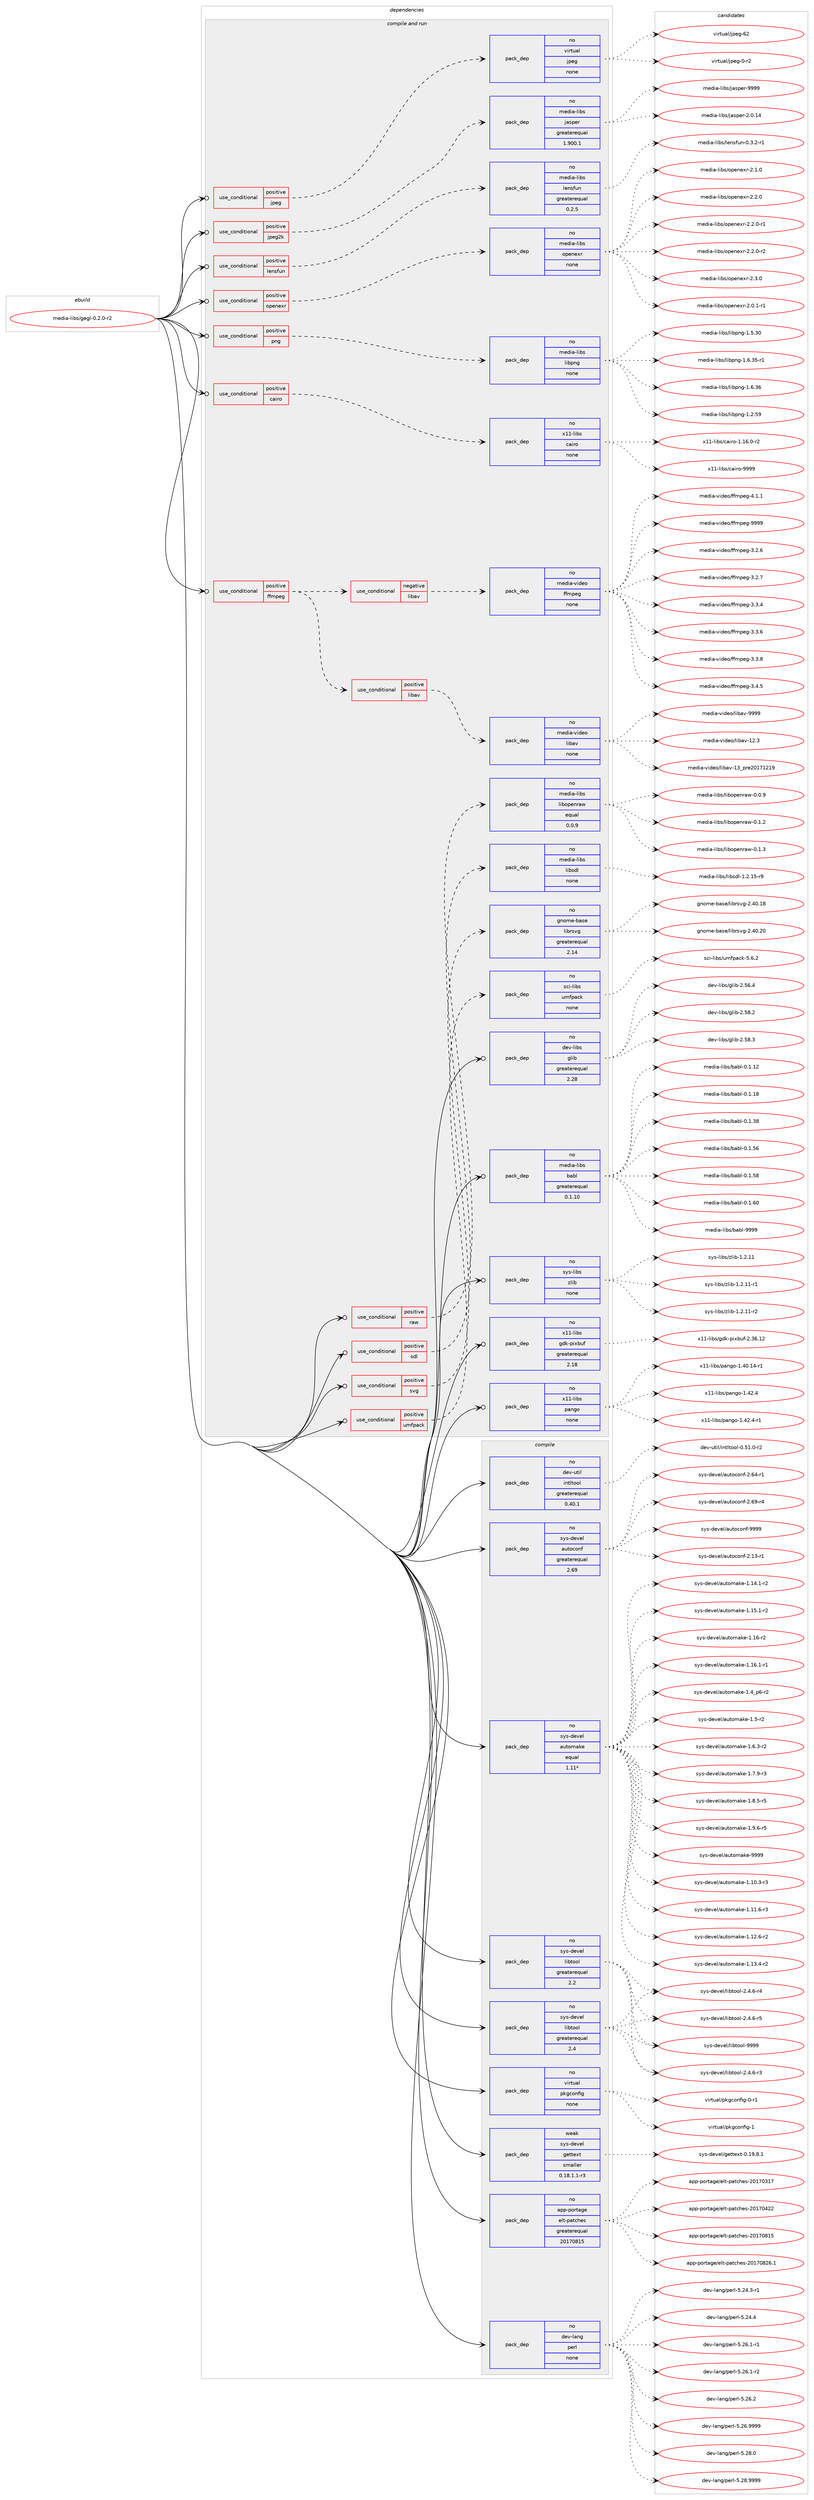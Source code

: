 digraph prolog {

# *************
# Graph options
# *************

newrank=true;
concentrate=true;
compound=true;
graph [rankdir=LR,fontname=Helvetica,fontsize=10,ranksep=1.5];#, ranksep=2.5, nodesep=0.2];
edge  [arrowhead=vee];
node  [fontname=Helvetica,fontsize=10];

# **********
# The ebuild
# **********

subgraph cluster_leftcol {
color=gray;
rank=same;
label=<<i>ebuild</i>>;
id [label="media-libs/gegl-0.2.0-r2", color=red, width=4, href="../media-libs/gegl-0.2.0-r2.svg"];
}

# ****************
# The dependencies
# ****************

subgraph cluster_midcol {
color=gray;
label=<<i>dependencies</i>>;
subgraph cluster_compile {
fillcolor="#eeeeee";
style=filled;
label=<<i>compile</i>>;
subgraph pack1150582 {
dependency1610059 [label=<<TABLE BORDER="0" CELLBORDER="1" CELLSPACING="0" CELLPADDING="4" WIDTH="220"><TR><TD ROWSPAN="6" CELLPADDING="30">pack_dep</TD></TR><TR><TD WIDTH="110">no</TD></TR><TR><TD>app-portage</TD></TR><TR><TD>elt-patches</TD></TR><TR><TD>greaterequal</TD></TR><TR><TD>20170815</TD></TR></TABLE>>, shape=none, color=blue];
}
id:e -> dependency1610059:w [weight=20,style="solid",arrowhead="vee"];
subgraph pack1150583 {
dependency1610060 [label=<<TABLE BORDER="0" CELLBORDER="1" CELLSPACING="0" CELLPADDING="4" WIDTH="220"><TR><TD ROWSPAN="6" CELLPADDING="30">pack_dep</TD></TR><TR><TD WIDTH="110">no</TD></TR><TR><TD>dev-lang</TD></TR><TR><TD>perl</TD></TR><TR><TD>none</TD></TR><TR><TD></TD></TR></TABLE>>, shape=none, color=blue];
}
id:e -> dependency1610060:w [weight=20,style="solid",arrowhead="vee"];
subgraph pack1150584 {
dependency1610061 [label=<<TABLE BORDER="0" CELLBORDER="1" CELLSPACING="0" CELLPADDING="4" WIDTH="220"><TR><TD ROWSPAN="6" CELLPADDING="30">pack_dep</TD></TR><TR><TD WIDTH="110">no</TD></TR><TR><TD>dev-util</TD></TR><TR><TD>intltool</TD></TR><TR><TD>greaterequal</TD></TR><TR><TD>0.40.1</TD></TR></TABLE>>, shape=none, color=blue];
}
id:e -> dependency1610061:w [weight=20,style="solid",arrowhead="vee"];
subgraph pack1150585 {
dependency1610062 [label=<<TABLE BORDER="0" CELLBORDER="1" CELLSPACING="0" CELLPADDING="4" WIDTH="220"><TR><TD ROWSPAN="6" CELLPADDING="30">pack_dep</TD></TR><TR><TD WIDTH="110">no</TD></TR><TR><TD>sys-devel</TD></TR><TR><TD>autoconf</TD></TR><TR><TD>greaterequal</TD></TR><TR><TD>2.69</TD></TR></TABLE>>, shape=none, color=blue];
}
id:e -> dependency1610062:w [weight=20,style="solid",arrowhead="vee"];
subgraph pack1150586 {
dependency1610063 [label=<<TABLE BORDER="0" CELLBORDER="1" CELLSPACING="0" CELLPADDING="4" WIDTH="220"><TR><TD ROWSPAN="6" CELLPADDING="30">pack_dep</TD></TR><TR><TD WIDTH="110">no</TD></TR><TR><TD>sys-devel</TD></TR><TR><TD>automake</TD></TR><TR><TD>equal</TD></TR><TR><TD>1.11*</TD></TR></TABLE>>, shape=none, color=blue];
}
id:e -> dependency1610063:w [weight=20,style="solid",arrowhead="vee"];
subgraph pack1150587 {
dependency1610064 [label=<<TABLE BORDER="0" CELLBORDER="1" CELLSPACING="0" CELLPADDING="4" WIDTH="220"><TR><TD ROWSPAN="6" CELLPADDING="30">pack_dep</TD></TR><TR><TD WIDTH="110">no</TD></TR><TR><TD>sys-devel</TD></TR><TR><TD>libtool</TD></TR><TR><TD>greaterequal</TD></TR><TR><TD>2.2</TD></TR></TABLE>>, shape=none, color=blue];
}
id:e -> dependency1610064:w [weight=20,style="solid",arrowhead="vee"];
subgraph pack1150588 {
dependency1610065 [label=<<TABLE BORDER="0" CELLBORDER="1" CELLSPACING="0" CELLPADDING="4" WIDTH="220"><TR><TD ROWSPAN="6" CELLPADDING="30">pack_dep</TD></TR><TR><TD WIDTH="110">no</TD></TR><TR><TD>sys-devel</TD></TR><TR><TD>libtool</TD></TR><TR><TD>greaterequal</TD></TR><TR><TD>2.4</TD></TR></TABLE>>, shape=none, color=blue];
}
id:e -> dependency1610065:w [weight=20,style="solid",arrowhead="vee"];
subgraph pack1150589 {
dependency1610066 [label=<<TABLE BORDER="0" CELLBORDER="1" CELLSPACING="0" CELLPADDING="4" WIDTH="220"><TR><TD ROWSPAN="6" CELLPADDING="30">pack_dep</TD></TR><TR><TD WIDTH="110">no</TD></TR><TR><TD>virtual</TD></TR><TR><TD>pkgconfig</TD></TR><TR><TD>none</TD></TR><TR><TD></TD></TR></TABLE>>, shape=none, color=blue];
}
id:e -> dependency1610066:w [weight=20,style="solid",arrowhead="vee"];
subgraph pack1150590 {
dependency1610067 [label=<<TABLE BORDER="0" CELLBORDER="1" CELLSPACING="0" CELLPADDING="4" WIDTH="220"><TR><TD ROWSPAN="6" CELLPADDING="30">pack_dep</TD></TR><TR><TD WIDTH="110">weak</TD></TR><TR><TD>sys-devel</TD></TR><TR><TD>gettext</TD></TR><TR><TD>smaller</TD></TR><TR><TD>0.18.1.1-r3</TD></TR></TABLE>>, shape=none, color=blue];
}
id:e -> dependency1610067:w [weight=20,style="solid",arrowhead="vee"];
}
subgraph cluster_compileandrun {
fillcolor="#eeeeee";
style=filled;
label=<<i>compile and run</i>>;
subgraph cond433794 {
dependency1610068 [label=<<TABLE BORDER="0" CELLBORDER="1" CELLSPACING="0" CELLPADDING="4"><TR><TD ROWSPAN="3" CELLPADDING="10">use_conditional</TD></TR><TR><TD>positive</TD></TR><TR><TD>cairo</TD></TR></TABLE>>, shape=none, color=red];
subgraph pack1150591 {
dependency1610069 [label=<<TABLE BORDER="0" CELLBORDER="1" CELLSPACING="0" CELLPADDING="4" WIDTH="220"><TR><TD ROWSPAN="6" CELLPADDING="30">pack_dep</TD></TR><TR><TD WIDTH="110">no</TD></TR><TR><TD>x11-libs</TD></TR><TR><TD>cairo</TD></TR><TR><TD>none</TD></TR><TR><TD></TD></TR></TABLE>>, shape=none, color=blue];
}
dependency1610068:e -> dependency1610069:w [weight=20,style="dashed",arrowhead="vee"];
}
id:e -> dependency1610068:w [weight=20,style="solid",arrowhead="odotvee"];
subgraph cond433795 {
dependency1610070 [label=<<TABLE BORDER="0" CELLBORDER="1" CELLSPACING="0" CELLPADDING="4"><TR><TD ROWSPAN="3" CELLPADDING="10">use_conditional</TD></TR><TR><TD>positive</TD></TR><TR><TD>ffmpeg</TD></TR></TABLE>>, shape=none, color=red];
subgraph cond433796 {
dependency1610071 [label=<<TABLE BORDER="0" CELLBORDER="1" CELLSPACING="0" CELLPADDING="4"><TR><TD ROWSPAN="3" CELLPADDING="10">use_conditional</TD></TR><TR><TD>positive</TD></TR><TR><TD>libav</TD></TR></TABLE>>, shape=none, color=red];
subgraph pack1150592 {
dependency1610072 [label=<<TABLE BORDER="0" CELLBORDER="1" CELLSPACING="0" CELLPADDING="4" WIDTH="220"><TR><TD ROWSPAN="6" CELLPADDING="30">pack_dep</TD></TR><TR><TD WIDTH="110">no</TD></TR><TR><TD>media-video</TD></TR><TR><TD>libav</TD></TR><TR><TD>none</TD></TR><TR><TD></TD></TR></TABLE>>, shape=none, color=blue];
}
dependency1610071:e -> dependency1610072:w [weight=20,style="dashed",arrowhead="vee"];
}
dependency1610070:e -> dependency1610071:w [weight=20,style="dashed",arrowhead="vee"];
subgraph cond433797 {
dependency1610073 [label=<<TABLE BORDER="0" CELLBORDER="1" CELLSPACING="0" CELLPADDING="4"><TR><TD ROWSPAN="3" CELLPADDING="10">use_conditional</TD></TR><TR><TD>negative</TD></TR><TR><TD>libav</TD></TR></TABLE>>, shape=none, color=red];
subgraph pack1150593 {
dependency1610074 [label=<<TABLE BORDER="0" CELLBORDER="1" CELLSPACING="0" CELLPADDING="4" WIDTH="220"><TR><TD ROWSPAN="6" CELLPADDING="30">pack_dep</TD></TR><TR><TD WIDTH="110">no</TD></TR><TR><TD>media-video</TD></TR><TR><TD>ffmpeg</TD></TR><TR><TD>none</TD></TR><TR><TD></TD></TR></TABLE>>, shape=none, color=blue];
}
dependency1610073:e -> dependency1610074:w [weight=20,style="dashed",arrowhead="vee"];
}
dependency1610070:e -> dependency1610073:w [weight=20,style="dashed",arrowhead="vee"];
}
id:e -> dependency1610070:w [weight=20,style="solid",arrowhead="odotvee"];
subgraph cond433798 {
dependency1610075 [label=<<TABLE BORDER="0" CELLBORDER="1" CELLSPACING="0" CELLPADDING="4"><TR><TD ROWSPAN="3" CELLPADDING="10">use_conditional</TD></TR><TR><TD>positive</TD></TR><TR><TD>jpeg</TD></TR></TABLE>>, shape=none, color=red];
subgraph pack1150594 {
dependency1610076 [label=<<TABLE BORDER="0" CELLBORDER="1" CELLSPACING="0" CELLPADDING="4" WIDTH="220"><TR><TD ROWSPAN="6" CELLPADDING="30">pack_dep</TD></TR><TR><TD WIDTH="110">no</TD></TR><TR><TD>virtual</TD></TR><TR><TD>jpeg</TD></TR><TR><TD>none</TD></TR><TR><TD></TD></TR></TABLE>>, shape=none, color=blue];
}
dependency1610075:e -> dependency1610076:w [weight=20,style="dashed",arrowhead="vee"];
}
id:e -> dependency1610075:w [weight=20,style="solid",arrowhead="odotvee"];
subgraph cond433799 {
dependency1610077 [label=<<TABLE BORDER="0" CELLBORDER="1" CELLSPACING="0" CELLPADDING="4"><TR><TD ROWSPAN="3" CELLPADDING="10">use_conditional</TD></TR><TR><TD>positive</TD></TR><TR><TD>jpeg2k</TD></TR></TABLE>>, shape=none, color=red];
subgraph pack1150595 {
dependency1610078 [label=<<TABLE BORDER="0" CELLBORDER="1" CELLSPACING="0" CELLPADDING="4" WIDTH="220"><TR><TD ROWSPAN="6" CELLPADDING="30">pack_dep</TD></TR><TR><TD WIDTH="110">no</TD></TR><TR><TD>media-libs</TD></TR><TR><TD>jasper</TD></TR><TR><TD>greaterequal</TD></TR><TR><TD>1.900.1</TD></TR></TABLE>>, shape=none, color=blue];
}
dependency1610077:e -> dependency1610078:w [weight=20,style="dashed",arrowhead="vee"];
}
id:e -> dependency1610077:w [weight=20,style="solid",arrowhead="odotvee"];
subgraph cond433800 {
dependency1610079 [label=<<TABLE BORDER="0" CELLBORDER="1" CELLSPACING="0" CELLPADDING="4"><TR><TD ROWSPAN="3" CELLPADDING="10">use_conditional</TD></TR><TR><TD>positive</TD></TR><TR><TD>lensfun</TD></TR></TABLE>>, shape=none, color=red];
subgraph pack1150596 {
dependency1610080 [label=<<TABLE BORDER="0" CELLBORDER="1" CELLSPACING="0" CELLPADDING="4" WIDTH="220"><TR><TD ROWSPAN="6" CELLPADDING="30">pack_dep</TD></TR><TR><TD WIDTH="110">no</TD></TR><TR><TD>media-libs</TD></TR><TR><TD>lensfun</TD></TR><TR><TD>greaterequal</TD></TR><TR><TD>0.2.5</TD></TR></TABLE>>, shape=none, color=blue];
}
dependency1610079:e -> dependency1610080:w [weight=20,style="dashed",arrowhead="vee"];
}
id:e -> dependency1610079:w [weight=20,style="solid",arrowhead="odotvee"];
subgraph cond433801 {
dependency1610081 [label=<<TABLE BORDER="0" CELLBORDER="1" CELLSPACING="0" CELLPADDING="4"><TR><TD ROWSPAN="3" CELLPADDING="10">use_conditional</TD></TR><TR><TD>positive</TD></TR><TR><TD>openexr</TD></TR></TABLE>>, shape=none, color=red];
subgraph pack1150597 {
dependency1610082 [label=<<TABLE BORDER="0" CELLBORDER="1" CELLSPACING="0" CELLPADDING="4" WIDTH="220"><TR><TD ROWSPAN="6" CELLPADDING="30">pack_dep</TD></TR><TR><TD WIDTH="110">no</TD></TR><TR><TD>media-libs</TD></TR><TR><TD>openexr</TD></TR><TR><TD>none</TD></TR><TR><TD></TD></TR></TABLE>>, shape=none, color=blue];
}
dependency1610081:e -> dependency1610082:w [weight=20,style="dashed",arrowhead="vee"];
}
id:e -> dependency1610081:w [weight=20,style="solid",arrowhead="odotvee"];
subgraph cond433802 {
dependency1610083 [label=<<TABLE BORDER="0" CELLBORDER="1" CELLSPACING="0" CELLPADDING="4"><TR><TD ROWSPAN="3" CELLPADDING="10">use_conditional</TD></TR><TR><TD>positive</TD></TR><TR><TD>png</TD></TR></TABLE>>, shape=none, color=red];
subgraph pack1150598 {
dependency1610084 [label=<<TABLE BORDER="0" CELLBORDER="1" CELLSPACING="0" CELLPADDING="4" WIDTH="220"><TR><TD ROWSPAN="6" CELLPADDING="30">pack_dep</TD></TR><TR><TD WIDTH="110">no</TD></TR><TR><TD>media-libs</TD></TR><TR><TD>libpng</TD></TR><TR><TD>none</TD></TR><TR><TD></TD></TR></TABLE>>, shape=none, color=blue];
}
dependency1610083:e -> dependency1610084:w [weight=20,style="dashed",arrowhead="vee"];
}
id:e -> dependency1610083:w [weight=20,style="solid",arrowhead="odotvee"];
subgraph cond433803 {
dependency1610085 [label=<<TABLE BORDER="0" CELLBORDER="1" CELLSPACING="0" CELLPADDING="4"><TR><TD ROWSPAN="3" CELLPADDING="10">use_conditional</TD></TR><TR><TD>positive</TD></TR><TR><TD>raw</TD></TR></TABLE>>, shape=none, color=red];
subgraph pack1150599 {
dependency1610086 [label=<<TABLE BORDER="0" CELLBORDER="1" CELLSPACING="0" CELLPADDING="4" WIDTH="220"><TR><TD ROWSPAN="6" CELLPADDING="30">pack_dep</TD></TR><TR><TD WIDTH="110">no</TD></TR><TR><TD>media-libs</TD></TR><TR><TD>libopenraw</TD></TR><TR><TD>equal</TD></TR><TR><TD>0.0.9</TD></TR></TABLE>>, shape=none, color=blue];
}
dependency1610085:e -> dependency1610086:w [weight=20,style="dashed",arrowhead="vee"];
}
id:e -> dependency1610085:w [weight=20,style="solid",arrowhead="odotvee"];
subgraph cond433804 {
dependency1610087 [label=<<TABLE BORDER="0" CELLBORDER="1" CELLSPACING="0" CELLPADDING="4"><TR><TD ROWSPAN="3" CELLPADDING="10">use_conditional</TD></TR><TR><TD>positive</TD></TR><TR><TD>sdl</TD></TR></TABLE>>, shape=none, color=red];
subgraph pack1150600 {
dependency1610088 [label=<<TABLE BORDER="0" CELLBORDER="1" CELLSPACING="0" CELLPADDING="4" WIDTH="220"><TR><TD ROWSPAN="6" CELLPADDING="30">pack_dep</TD></TR><TR><TD WIDTH="110">no</TD></TR><TR><TD>media-libs</TD></TR><TR><TD>libsdl</TD></TR><TR><TD>none</TD></TR><TR><TD></TD></TR></TABLE>>, shape=none, color=blue];
}
dependency1610087:e -> dependency1610088:w [weight=20,style="dashed",arrowhead="vee"];
}
id:e -> dependency1610087:w [weight=20,style="solid",arrowhead="odotvee"];
subgraph cond433805 {
dependency1610089 [label=<<TABLE BORDER="0" CELLBORDER="1" CELLSPACING="0" CELLPADDING="4"><TR><TD ROWSPAN="3" CELLPADDING="10">use_conditional</TD></TR><TR><TD>positive</TD></TR><TR><TD>svg</TD></TR></TABLE>>, shape=none, color=red];
subgraph pack1150601 {
dependency1610090 [label=<<TABLE BORDER="0" CELLBORDER="1" CELLSPACING="0" CELLPADDING="4" WIDTH="220"><TR><TD ROWSPAN="6" CELLPADDING="30">pack_dep</TD></TR><TR><TD WIDTH="110">no</TD></TR><TR><TD>gnome-base</TD></TR><TR><TD>librsvg</TD></TR><TR><TD>greaterequal</TD></TR><TR><TD>2.14</TD></TR></TABLE>>, shape=none, color=blue];
}
dependency1610089:e -> dependency1610090:w [weight=20,style="dashed",arrowhead="vee"];
}
id:e -> dependency1610089:w [weight=20,style="solid",arrowhead="odotvee"];
subgraph cond433806 {
dependency1610091 [label=<<TABLE BORDER="0" CELLBORDER="1" CELLSPACING="0" CELLPADDING="4"><TR><TD ROWSPAN="3" CELLPADDING="10">use_conditional</TD></TR><TR><TD>positive</TD></TR><TR><TD>umfpack</TD></TR></TABLE>>, shape=none, color=red];
subgraph pack1150602 {
dependency1610092 [label=<<TABLE BORDER="0" CELLBORDER="1" CELLSPACING="0" CELLPADDING="4" WIDTH="220"><TR><TD ROWSPAN="6" CELLPADDING="30">pack_dep</TD></TR><TR><TD WIDTH="110">no</TD></TR><TR><TD>sci-libs</TD></TR><TR><TD>umfpack</TD></TR><TR><TD>none</TD></TR><TR><TD></TD></TR></TABLE>>, shape=none, color=blue];
}
dependency1610091:e -> dependency1610092:w [weight=20,style="dashed",arrowhead="vee"];
}
id:e -> dependency1610091:w [weight=20,style="solid",arrowhead="odotvee"];
subgraph pack1150603 {
dependency1610093 [label=<<TABLE BORDER="0" CELLBORDER="1" CELLSPACING="0" CELLPADDING="4" WIDTH="220"><TR><TD ROWSPAN="6" CELLPADDING="30">pack_dep</TD></TR><TR><TD WIDTH="110">no</TD></TR><TR><TD>dev-libs</TD></TR><TR><TD>glib</TD></TR><TR><TD>greaterequal</TD></TR><TR><TD>2.28</TD></TR></TABLE>>, shape=none, color=blue];
}
id:e -> dependency1610093:w [weight=20,style="solid",arrowhead="odotvee"];
subgraph pack1150604 {
dependency1610094 [label=<<TABLE BORDER="0" CELLBORDER="1" CELLSPACING="0" CELLPADDING="4" WIDTH="220"><TR><TD ROWSPAN="6" CELLPADDING="30">pack_dep</TD></TR><TR><TD WIDTH="110">no</TD></TR><TR><TD>media-libs</TD></TR><TR><TD>babl</TD></TR><TR><TD>greaterequal</TD></TR><TR><TD>0.1.10</TD></TR></TABLE>>, shape=none, color=blue];
}
id:e -> dependency1610094:w [weight=20,style="solid",arrowhead="odotvee"];
subgraph pack1150605 {
dependency1610095 [label=<<TABLE BORDER="0" CELLBORDER="1" CELLSPACING="0" CELLPADDING="4" WIDTH="220"><TR><TD ROWSPAN="6" CELLPADDING="30">pack_dep</TD></TR><TR><TD WIDTH="110">no</TD></TR><TR><TD>sys-libs</TD></TR><TR><TD>zlib</TD></TR><TR><TD>none</TD></TR><TR><TD></TD></TR></TABLE>>, shape=none, color=blue];
}
id:e -> dependency1610095:w [weight=20,style="solid",arrowhead="odotvee"];
subgraph pack1150606 {
dependency1610096 [label=<<TABLE BORDER="0" CELLBORDER="1" CELLSPACING="0" CELLPADDING="4" WIDTH="220"><TR><TD ROWSPAN="6" CELLPADDING="30">pack_dep</TD></TR><TR><TD WIDTH="110">no</TD></TR><TR><TD>x11-libs</TD></TR><TR><TD>gdk-pixbuf</TD></TR><TR><TD>greaterequal</TD></TR><TR><TD>2.18</TD></TR></TABLE>>, shape=none, color=blue];
}
id:e -> dependency1610096:w [weight=20,style="solid",arrowhead="odotvee"];
subgraph pack1150607 {
dependency1610097 [label=<<TABLE BORDER="0" CELLBORDER="1" CELLSPACING="0" CELLPADDING="4" WIDTH="220"><TR><TD ROWSPAN="6" CELLPADDING="30">pack_dep</TD></TR><TR><TD WIDTH="110">no</TD></TR><TR><TD>x11-libs</TD></TR><TR><TD>pango</TD></TR><TR><TD>none</TD></TR><TR><TD></TD></TR></TABLE>>, shape=none, color=blue];
}
id:e -> dependency1610097:w [weight=20,style="solid",arrowhead="odotvee"];
}
subgraph cluster_run {
fillcolor="#eeeeee";
style=filled;
label=<<i>run</i>>;
}
}

# **************
# The candidates
# **************

subgraph cluster_choices {
rank=same;
color=gray;
label=<<i>candidates</i>>;

subgraph choice1150582 {
color=black;
nodesep=1;
choice97112112451121111141169710310147101108116451129711699104101115455048495548514955 [label="app-portage/elt-patches-20170317", color=red, width=4,href="../app-portage/elt-patches-20170317.svg"];
choice97112112451121111141169710310147101108116451129711699104101115455048495548525050 [label="app-portage/elt-patches-20170422", color=red, width=4,href="../app-portage/elt-patches-20170422.svg"];
choice97112112451121111141169710310147101108116451129711699104101115455048495548564953 [label="app-portage/elt-patches-20170815", color=red, width=4,href="../app-portage/elt-patches-20170815.svg"];
choice971121124511211111411697103101471011081164511297116991041011154550484955485650544649 [label="app-portage/elt-patches-20170826.1", color=red, width=4,href="../app-portage/elt-patches-20170826.1.svg"];
dependency1610059:e -> choice97112112451121111141169710310147101108116451129711699104101115455048495548514955:w [style=dotted,weight="100"];
dependency1610059:e -> choice97112112451121111141169710310147101108116451129711699104101115455048495548525050:w [style=dotted,weight="100"];
dependency1610059:e -> choice97112112451121111141169710310147101108116451129711699104101115455048495548564953:w [style=dotted,weight="100"];
dependency1610059:e -> choice971121124511211111411697103101471011081164511297116991041011154550484955485650544649:w [style=dotted,weight="100"];
}
subgraph choice1150583 {
color=black;
nodesep=1;
choice100101118451089711010347112101114108455346505246514511449 [label="dev-lang/perl-5.24.3-r1", color=red, width=4,href="../dev-lang/perl-5.24.3-r1.svg"];
choice10010111845108971101034711210111410845534650524652 [label="dev-lang/perl-5.24.4", color=red, width=4,href="../dev-lang/perl-5.24.4.svg"];
choice100101118451089711010347112101114108455346505446494511449 [label="dev-lang/perl-5.26.1-r1", color=red, width=4,href="../dev-lang/perl-5.26.1-r1.svg"];
choice100101118451089711010347112101114108455346505446494511450 [label="dev-lang/perl-5.26.1-r2", color=red, width=4,href="../dev-lang/perl-5.26.1-r2.svg"];
choice10010111845108971101034711210111410845534650544650 [label="dev-lang/perl-5.26.2", color=red, width=4,href="../dev-lang/perl-5.26.2.svg"];
choice10010111845108971101034711210111410845534650544657575757 [label="dev-lang/perl-5.26.9999", color=red, width=4,href="../dev-lang/perl-5.26.9999.svg"];
choice10010111845108971101034711210111410845534650564648 [label="dev-lang/perl-5.28.0", color=red, width=4,href="../dev-lang/perl-5.28.0.svg"];
choice10010111845108971101034711210111410845534650564657575757 [label="dev-lang/perl-5.28.9999", color=red, width=4,href="../dev-lang/perl-5.28.9999.svg"];
dependency1610060:e -> choice100101118451089711010347112101114108455346505246514511449:w [style=dotted,weight="100"];
dependency1610060:e -> choice10010111845108971101034711210111410845534650524652:w [style=dotted,weight="100"];
dependency1610060:e -> choice100101118451089711010347112101114108455346505446494511449:w [style=dotted,weight="100"];
dependency1610060:e -> choice100101118451089711010347112101114108455346505446494511450:w [style=dotted,weight="100"];
dependency1610060:e -> choice10010111845108971101034711210111410845534650544650:w [style=dotted,weight="100"];
dependency1610060:e -> choice10010111845108971101034711210111410845534650544657575757:w [style=dotted,weight="100"];
dependency1610060:e -> choice10010111845108971101034711210111410845534650564648:w [style=dotted,weight="100"];
dependency1610060:e -> choice10010111845108971101034711210111410845534650564657575757:w [style=dotted,weight="100"];
}
subgraph choice1150584 {
color=black;
nodesep=1;
choice1001011184511711610510847105110116108116111111108454846534946484511450 [label="dev-util/intltool-0.51.0-r2", color=red, width=4,href="../dev-util/intltool-0.51.0-r2.svg"];
dependency1610061:e -> choice1001011184511711610510847105110116108116111111108454846534946484511450:w [style=dotted,weight="100"];
}
subgraph choice1150585 {
color=black;
nodesep=1;
choice1151211154510010111810110847971171161119911111010245504649514511449 [label="sys-devel/autoconf-2.13-r1", color=red, width=4,href="../sys-devel/autoconf-2.13-r1.svg"];
choice1151211154510010111810110847971171161119911111010245504654524511449 [label="sys-devel/autoconf-2.64-r1", color=red, width=4,href="../sys-devel/autoconf-2.64-r1.svg"];
choice1151211154510010111810110847971171161119911111010245504654574511452 [label="sys-devel/autoconf-2.69-r4", color=red, width=4,href="../sys-devel/autoconf-2.69-r4.svg"];
choice115121115451001011181011084797117116111991111101024557575757 [label="sys-devel/autoconf-9999", color=red, width=4,href="../sys-devel/autoconf-9999.svg"];
dependency1610062:e -> choice1151211154510010111810110847971171161119911111010245504649514511449:w [style=dotted,weight="100"];
dependency1610062:e -> choice1151211154510010111810110847971171161119911111010245504654524511449:w [style=dotted,weight="100"];
dependency1610062:e -> choice1151211154510010111810110847971171161119911111010245504654574511452:w [style=dotted,weight="100"];
dependency1610062:e -> choice115121115451001011181011084797117116111991111101024557575757:w [style=dotted,weight="100"];
}
subgraph choice1150586 {
color=black;
nodesep=1;
choice11512111545100101118101108479711711611110997107101454946494846514511451 [label="sys-devel/automake-1.10.3-r3", color=red, width=4,href="../sys-devel/automake-1.10.3-r3.svg"];
choice11512111545100101118101108479711711611110997107101454946494946544511451 [label="sys-devel/automake-1.11.6-r3", color=red, width=4,href="../sys-devel/automake-1.11.6-r3.svg"];
choice11512111545100101118101108479711711611110997107101454946495046544511450 [label="sys-devel/automake-1.12.6-r2", color=red, width=4,href="../sys-devel/automake-1.12.6-r2.svg"];
choice11512111545100101118101108479711711611110997107101454946495146524511450 [label="sys-devel/automake-1.13.4-r2", color=red, width=4,href="../sys-devel/automake-1.13.4-r2.svg"];
choice11512111545100101118101108479711711611110997107101454946495246494511450 [label="sys-devel/automake-1.14.1-r2", color=red, width=4,href="../sys-devel/automake-1.14.1-r2.svg"];
choice11512111545100101118101108479711711611110997107101454946495346494511450 [label="sys-devel/automake-1.15.1-r2", color=red, width=4,href="../sys-devel/automake-1.15.1-r2.svg"];
choice1151211154510010111810110847971171161111099710710145494649544511450 [label="sys-devel/automake-1.16-r2", color=red, width=4,href="../sys-devel/automake-1.16-r2.svg"];
choice11512111545100101118101108479711711611110997107101454946495446494511449 [label="sys-devel/automake-1.16.1-r1", color=red, width=4,href="../sys-devel/automake-1.16.1-r1.svg"];
choice115121115451001011181011084797117116111109971071014549465295112544511450 [label="sys-devel/automake-1.4_p6-r2", color=red, width=4,href="../sys-devel/automake-1.4_p6-r2.svg"];
choice11512111545100101118101108479711711611110997107101454946534511450 [label="sys-devel/automake-1.5-r2", color=red, width=4,href="../sys-devel/automake-1.5-r2.svg"];
choice115121115451001011181011084797117116111109971071014549465446514511450 [label="sys-devel/automake-1.6.3-r2", color=red, width=4,href="../sys-devel/automake-1.6.3-r2.svg"];
choice115121115451001011181011084797117116111109971071014549465546574511451 [label="sys-devel/automake-1.7.9-r3", color=red, width=4,href="../sys-devel/automake-1.7.9-r3.svg"];
choice115121115451001011181011084797117116111109971071014549465646534511453 [label="sys-devel/automake-1.8.5-r5", color=red, width=4,href="../sys-devel/automake-1.8.5-r5.svg"];
choice115121115451001011181011084797117116111109971071014549465746544511453 [label="sys-devel/automake-1.9.6-r5", color=red, width=4,href="../sys-devel/automake-1.9.6-r5.svg"];
choice115121115451001011181011084797117116111109971071014557575757 [label="sys-devel/automake-9999", color=red, width=4,href="../sys-devel/automake-9999.svg"];
dependency1610063:e -> choice11512111545100101118101108479711711611110997107101454946494846514511451:w [style=dotted,weight="100"];
dependency1610063:e -> choice11512111545100101118101108479711711611110997107101454946494946544511451:w [style=dotted,weight="100"];
dependency1610063:e -> choice11512111545100101118101108479711711611110997107101454946495046544511450:w [style=dotted,weight="100"];
dependency1610063:e -> choice11512111545100101118101108479711711611110997107101454946495146524511450:w [style=dotted,weight="100"];
dependency1610063:e -> choice11512111545100101118101108479711711611110997107101454946495246494511450:w [style=dotted,weight="100"];
dependency1610063:e -> choice11512111545100101118101108479711711611110997107101454946495346494511450:w [style=dotted,weight="100"];
dependency1610063:e -> choice1151211154510010111810110847971171161111099710710145494649544511450:w [style=dotted,weight="100"];
dependency1610063:e -> choice11512111545100101118101108479711711611110997107101454946495446494511449:w [style=dotted,weight="100"];
dependency1610063:e -> choice115121115451001011181011084797117116111109971071014549465295112544511450:w [style=dotted,weight="100"];
dependency1610063:e -> choice11512111545100101118101108479711711611110997107101454946534511450:w [style=dotted,weight="100"];
dependency1610063:e -> choice115121115451001011181011084797117116111109971071014549465446514511450:w [style=dotted,weight="100"];
dependency1610063:e -> choice115121115451001011181011084797117116111109971071014549465546574511451:w [style=dotted,weight="100"];
dependency1610063:e -> choice115121115451001011181011084797117116111109971071014549465646534511453:w [style=dotted,weight="100"];
dependency1610063:e -> choice115121115451001011181011084797117116111109971071014549465746544511453:w [style=dotted,weight="100"];
dependency1610063:e -> choice115121115451001011181011084797117116111109971071014557575757:w [style=dotted,weight="100"];
}
subgraph choice1150587 {
color=black;
nodesep=1;
choice1151211154510010111810110847108105981161111111084550465246544511451 [label="sys-devel/libtool-2.4.6-r3", color=red, width=4,href="../sys-devel/libtool-2.4.6-r3.svg"];
choice1151211154510010111810110847108105981161111111084550465246544511452 [label="sys-devel/libtool-2.4.6-r4", color=red, width=4,href="../sys-devel/libtool-2.4.6-r4.svg"];
choice1151211154510010111810110847108105981161111111084550465246544511453 [label="sys-devel/libtool-2.4.6-r5", color=red, width=4,href="../sys-devel/libtool-2.4.6-r5.svg"];
choice1151211154510010111810110847108105981161111111084557575757 [label="sys-devel/libtool-9999", color=red, width=4,href="../sys-devel/libtool-9999.svg"];
dependency1610064:e -> choice1151211154510010111810110847108105981161111111084550465246544511451:w [style=dotted,weight="100"];
dependency1610064:e -> choice1151211154510010111810110847108105981161111111084550465246544511452:w [style=dotted,weight="100"];
dependency1610064:e -> choice1151211154510010111810110847108105981161111111084550465246544511453:w [style=dotted,weight="100"];
dependency1610064:e -> choice1151211154510010111810110847108105981161111111084557575757:w [style=dotted,weight="100"];
}
subgraph choice1150588 {
color=black;
nodesep=1;
choice1151211154510010111810110847108105981161111111084550465246544511451 [label="sys-devel/libtool-2.4.6-r3", color=red, width=4,href="../sys-devel/libtool-2.4.6-r3.svg"];
choice1151211154510010111810110847108105981161111111084550465246544511452 [label="sys-devel/libtool-2.4.6-r4", color=red, width=4,href="../sys-devel/libtool-2.4.6-r4.svg"];
choice1151211154510010111810110847108105981161111111084550465246544511453 [label="sys-devel/libtool-2.4.6-r5", color=red, width=4,href="../sys-devel/libtool-2.4.6-r5.svg"];
choice1151211154510010111810110847108105981161111111084557575757 [label="sys-devel/libtool-9999", color=red, width=4,href="../sys-devel/libtool-9999.svg"];
dependency1610065:e -> choice1151211154510010111810110847108105981161111111084550465246544511451:w [style=dotted,weight="100"];
dependency1610065:e -> choice1151211154510010111810110847108105981161111111084550465246544511452:w [style=dotted,weight="100"];
dependency1610065:e -> choice1151211154510010111810110847108105981161111111084550465246544511453:w [style=dotted,weight="100"];
dependency1610065:e -> choice1151211154510010111810110847108105981161111111084557575757:w [style=dotted,weight="100"];
}
subgraph choice1150589 {
color=black;
nodesep=1;
choice11810511411611797108471121071039911111010210510345484511449 [label="virtual/pkgconfig-0-r1", color=red, width=4,href="../virtual/pkgconfig-0-r1.svg"];
choice1181051141161179710847112107103991111101021051034549 [label="virtual/pkgconfig-1", color=red, width=4,href="../virtual/pkgconfig-1.svg"];
dependency1610066:e -> choice11810511411611797108471121071039911111010210510345484511449:w [style=dotted,weight="100"];
dependency1610066:e -> choice1181051141161179710847112107103991111101021051034549:w [style=dotted,weight="100"];
}
subgraph choice1150590 {
color=black;
nodesep=1;
choice1151211154510010111810110847103101116116101120116454846495746564649 [label="sys-devel/gettext-0.19.8.1", color=red, width=4,href="../sys-devel/gettext-0.19.8.1.svg"];
dependency1610067:e -> choice1151211154510010111810110847103101116116101120116454846495746564649:w [style=dotted,weight="100"];
}
subgraph choice1150591 {
color=black;
nodesep=1;
choice12049494510810598115479997105114111454946495446484511450 [label="x11-libs/cairo-1.16.0-r2", color=red, width=4,href="../x11-libs/cairo-1.16.0-r2.svg"];
choice120494945108105981154799971051141114557575757 [label="x11-libs/cairo-9999", color=red, width=4,href="../x11-libs/cairo-9999.svg"];
dependency1610069:e -> choice12049494510810598115479997105114111454946495446484511450:w [style=dotted,weight="100"];
dependency1610069:e -> choice120494945108105981154799971051141114557575757:w [style=dotted,weight="100"];
}
subgraph choice1150592 {
color=black;
nodesep=1;
choice10910110010597451181051001011114710810598971184549504651 [label="media-video/libav-12.3", color=red, width=4,href="../media-video/libav-12.3.svg"];
choice1091011001059745118105100101111471081059897118454951951121141015048495549504957 [label="media-video/libav-13_pre20171219", color=red, width=4,href="../media-video/libav-13_pre20171219.svg"];
choice10910110010597451181051001011114710810598971184557575757 [label="media-video/libav-9999", color=red, width=4,href="../media-video/libav-9999.svg"];
dependency1610072:e -> choice10910110010597451181051001011114710810598971184549504651:w [style=dotted,weight="100"];
dependency1610072:e -> choice1091011001059745118105100101111471081059897118454951951121141015048495549504957:w [style=dotted,weight="100"];
dependency1610072:e -> choice10910110010597451181051001011114710810598971184557575757:w [style=dotted,weight="100"];
}
subgraph choice1150593 {
color=black;
nodesep=1;
choice109101100105974511810510010111147102102109112101103455146504654 [label="media-video/ffmpeg-3.2.6", color=red, width=4,href="../media-video/ffmpeg-3.2.6.svg"];
choice109101100105974511810510010111147102102109112101103455146504655 [label="media-video/ffmpeg-3.2.7", color=red, width=4,href="../media-video/ffmpeg-3.2.7.svg"];
choice109101100105974511810510010111147102102109112101103455146514652 [label="media-video/ffmpeg-3.3.4", color=red, width=4,href="../media-video/ffmpeg-3.3.4.svg"];
choice109101100105974511810510010111147102102109112101103455146514654 [label="media-video/ffmpeg-3.3.6", color=red, width=4,href="../media-video/ffmpeg-3.3.6.svg"];
choice109101100105974511810510010111147102102109112101103455146514656 [label="media-video/ffmpeg-3.3.8", color=red, width=4,href="../media-video/ffmpeg-3.3.8.svg"];
choice109101100105974511810510010111147102102109112101103455146524653 [label="media-video/ffmpeg-3.4.5", color=red, width=4,href="../media-video/ffmpeg-3.4.5.svg"];
choice109101100105974511810510010111147102102109112101103455246494649 [label="media-video/ffmpeg-4.1.1", color=red, width=4,href="../media-video/ffmpeg-4.1.1.svg"];
choice1091011001059745118105100101111471021021091121011034557575757 [label="media-video/ffmpeg-9999", color=red, width=4,href="../media-video/ffmpeg-9999.svg"];
dependency1610074:e -> choice109101100105974511810510010111147102102109112101103455146504654:w [style=dotted,weight="100"];
dependency1610074:e -> choice109101100105974511810510010111147102102109112101103455146504655:w [style=dotted,weight="100"];
dependency1610074:e -> choice109101100105974511810510010111147102102109112101103455146514652:w [style=dotted,weight="100"];
dependency1610074:e -> choice109101100105974511810510010111147102102109112101103455146514654:w [style=dotted,weight="100"];
dependency1610074:e -> choice109101100105974511810510010111147102102109112101103455146514656:w [style=dotted,weight="100"];
dependency1610074:e -> choice109101100105974511810510010111147102102109112101103455146524653:w [style=dotted,weight="100"];
dependency1610074:e -> choice109101100105974511810510010111147102102109112101103455246494649:w [style=dotted,weight="100"];
dependency1610074:e -> choice1091011001059745118105100101111471021021091121011034557575757:w [style=dotted,weight="100"];
}
subgraph choice1150594 {
color=black;
nodesep=1;
choice118105114116117971084710611210110345484511450 [label="virtual/jpeg-0-r2", color=red, width=4,href="../virtual/jpeg-0-r2.svg"];
choice1181051141161179710847106112101103455450 [label="virtual/jpeg-62", color=red, width=4,href="../virtual/jpeg-62.svg"];
dependency1610076:e -> choice118105114116117971084710611210110345484511450:w [style=dotted,weight="100"];
dependency1610076:e -> choice1181051141161179710847106112101103455450:w [style=dotted,weight="100"];
}
subgraph choice1150595 {
color=black;
nodesep=1;
choice109101100105974510810598115471069711511210111445504648464952 [label="media-libs/jasper-2.0.14", color=red, width=4,href="../media-libs/jasper-2.0.14.svg"];
choice10910110010597451081059811547106971151121011144557575757 [label="media-libs/jasper-9999", color=red, width=4,href="../media-libs/jasper-9999.svg"];
dependency1610078:e -> choice109101100105974510810598115471069711511210111445504648464952:w [style=dotted,weight="100"];
dependency1610078:e -> choice10910110010597451081059811547106971151121011144557575757:w [style=dotted,weight="100"];
}
subgraph choice1150596 {
color=black;
nodesep=1;
choice109101100105974510810598115471081011101151021171104548465146504511449 [label="media-libs/lensfun-0.3.2-r1", color=red, width=4,href="../media-libs/lensfun-0.3.2-r1.svg"];
dependency1610080:e -> choice109101100105974510810598115471081011101151021171104548465146504511449:w [style=dotted,weight="100"];
}
subgraph choice1150597 {
color=black;
nodesep=1;
choice109101100105974510810598115471111121011101011201144550464846494511449 [label="media-libs/openexr-2.0.1-r1", color=red, width=4,href="../media-libs/openexr-2.0.1-r1.svg"];
choice10910110010597451081059811547111112101110101120114455046494648 [label="media-libs/openexr-2.1.0", color=red, width=4,href="../media-libs/openexr-2.1.0.svg"];
choice10910110010597451081059811547111112101110101120114455046504648 [label="media-libs/openexr-2.2.0", color=red, width=4,href="../media-libs/openexr-2.2.0.svg"];
choice109101100105974510810598115471111121011101011201144550465046484511449 [label="media-libs/openexr-2.2.0-r1", color=red, width=4,href="../media-libs/openexr-2.2.0-r1.svg"];
choice109101100105974510810598115471111121011101011201144550465046484511450 [label="media-libs/openexr-2.2.0-r2", color=red, width=4,href="../media-libs/openexr-2.2.0-r2.svg"];
choice10910110010597451081059811547111112101110101120114455046514648 [label="media-libs/openexr-2.3.0", color=red, width=4,href="../media-libs/openexr-2.3.0.svg"];
dependency1610082:e -> choice109101100105974510810598115471111121011101011201144550464846494511449:w [style=dotted,weight="100"];
dependency1610082:e -> choice10910110010597451081059811547111112101110101120114455046494648:w [style=dotted,weight="100"];
dependency1610082:e -> choice10910110010597451081059811547111112101110101120114455046504648:w [style=dotted,weight="100"];
dependency1610082:e -> choice109101100105974510810598115471111121011101011201144550465046484511449:w [style=dotted,weight="100"];
dependency1610082:e -> choice109101100105974510810598115471111121011101011201144550465046484511450:w [style=dotted,weight="100"];
dependency1610082:e -> choice10910110010597451081059811547111112101110101120114455046514648:w [style=dotted,weight="100"];
}
subgraph choice1150598 {
color=black;
nodesep=1;
choice109101100105974510810598115471081059811211010345494650465357 [label="media-libs/libpng-1.2.59", color=red, width=4,href="../media-libs/libpng-1.2.59.svg"];
choice109101100105974510810598115471081059811211010345494653465148 [label="media-libs/libpng-1.5.30", color=red, width=4,href="../media-libs/libpng-1.5.30.svg"];
choice1091011001059745108105981154710810598112110103454946544651534511449 [label="media-libs/libpng-1.6.35-r1", color=red, width=4,href="../media-libs/libpng-1.6.35-r1.svg"];
choice109101100105974510810598115471081059811211010345494654465154 [label="media-libs/libpng-1.6.36", color=red, width=4,href="../media-libs/libpng-1.6.36.svg"];
dependency1610084:e -> choice109101100105974510810598115471081059811211010345494650465357:w [style=dotted,weight="100"];
dependency1610084:e -> choice109101100105974510810598115471081059811211010345494653465148:w [style=dotted,weight="100"];
dependency1610084:e -> choice1091011001059745108105981154710810598112110103454946544651534511449:w [style=dotted,weight="100"];
dependency1610084:e -> choice109101100105974510810598115471081059811211010345494654465154:w [style=dotted,weight="100"];
}
subgraph choice1150599 {
color=black;
nodesep=1;
choice109101100105974510810598115471081059811111210111011497119454846484657 [label="media-libs/libopenraw-0.0.9", color=red, width=4,href="../media-libs/libopenraw-0.0.9.svg"];
choice109101100105974510810598115471081059811111210111011497119454846494650 [label="media-libs/libopenraw-0.1.2", color=red, width=4,href="../media-libs/libopenraw-0.1.2.svg"];
choice109101100105974510810598115471081059811111210111011497119454846494651 [label="media-libs/libopenraw-0.1.3", color=red, width=4,href="../media-libs/libopenraw-0.1.3.svg"];
dependency1610086:e -> choice109101100105974510810598115471081059811111210111011497119454846484657:w [style=dotted,weight="100"];
dependency1610086:e -> choice109101100105974510810598115471081059811111210111011497119454846494650:w [style=dotted,weight="100"];
dependency1610086:e -> choice109101100105974510810598115471081059811111210111011497119454846494651:w [style=dotted,weight="100"];
}
subgraph choice1150600 {
color=black;
nodesep=1;
choice1091011001059745108105981154710810598115100108454946504649534511457 [label="media-libs/libsdl-1.2.15-r9", color=red, width=4,href="../media-libs/libsdl-1.2.15-r9.svg"];
dependency1610088:e -> choice1091011001059745108105981154710810598115100108454946504649534511457:w [style=dotted,weight="100"];
}
subgraph choice1150601 {
color=black;
nodesep=1;
choice10311011110910145989711510147108105981141151181034550465248464956 [label="gnome-base/librsvg-2.40.18", color=red, width=4,href="../gnome-base/librsvg-2.40.18.svg"];
choice10311011110910145989711510147108105981141151181034550465248465048 [label="gnome-base/librsvg-2.40.20", color=red, width=4,href="../gnome-base/librsvg-2.40.20.svg"];
dependency1610090:e -> choice10311011110910145989711510147108105981141151181034550465248464956:w [style=dotted,weight="100"];
dependency1610090:e -> choice10311011110910145989711510147108105981141151181034550465248465048:w [style=dotted,weight="100"];
}
subgraph choice1150602 {
color=black;
nodesep=1;
choice115991054510810598115471171091021129799107455346544650 [label="sci-libs/umfpack-5.6.2", color=red, width=4,href="../sci-libs/umfpack-5.6.2.svg"];
dependency1610092:e -> choice115991054510810598115471171091021129799107455346544650:w [style=dotted,weight="100"];
}
subgraph choice1150603 {
color=black;
nodesep=1;
choice1001011184510810598115471031081059845504653544652 [label="dev-libs/glib-2.56.4", color=red, width=4,href="../dev-libs/glib-2.56.4.svg"];
choice1001011184510810598115471031081059845504653564650 [label="dev-libs/glib-2.58.2", color=red, width=4,href="../dev-libs/glib-2.58.2.svg"];
choice1001011184510810598115471031081059845504653564651 [label="dev-libs/glib-2.58.3", color=red, width=4,href="../dev-libs/glib-2.58.3.svg"];
dependency1610093:e -> choice1001011184510810598115471031081059845504653544652:w [style=dotted,weight="100"];
dependency1610093:e -> choice1001011184510810598115471031081059845504653564650:w [style=dotted,weight="100"];
dependency1610093:e -> choice1001011184510810598115471031081059845504653564651:w [style=dotted,weight="100"];
}
subgraph choice1150604 {
color=black;
nodesep=1;
choice1091011001059745108105981154798979810845484649464950 [label="media-libs/babl-0.1.12", color=red, width=4,href="../media-libs/babl-0.1.12.svg"];
choice1091011001059745108105981154798979810845484649464956 [label="media-libs/babl-0.1.18", color=red, width=4,href="../media-libs/babl-0.1.18.svg"];
choice1091011001059745108105981154798979810845484649465156 [label="media-libs/babl-0.1.38", color=red, width=4,href="../media-libs/babl-0.1.38.svg"];
choice1091011001059745108105981154798979810845484649465354 [label="media-libs/babl-0.1.56", color=red, width=4,href="../media-libs/babl-0.1.56.svg"];
choice1091011001059745108105981154798979810845484649465356 [label="media-libs/babl-0.1.58", color=red, width=4,href="../media-libs/babl-0.1.58.svg"];
choice1091011001059745108105981154798979810845484649465448 [label="media-libs/babl-0.1.60", color=red, width=4,href="../media-libs/babl-0.1.60.svg"];
choice109101100105974510810598115479897981084557575757 [label="media-libs/babl-9999", color=red, width=4,href="../media-libs/babl-9999.svg"];
dependency1610094:e -> choice1091011001059745108105981154798979810845484649464950:w [style=dotted,weight="100"];
dependency1610094:e -> choice1091011001059745108105981154798979810845484649464956:w [style=dotted,weight="100"];
dependency1610094:e -> choice1091011001059745108105981154798979810845484649465156:w [style=dotted,weight="100"];
dependency1610094:e -> choice1091011001059745108105981154798979810845484649465354:w [style=dotted,weight="100"];
dependency1610094:e -> choice1091011001059745108105981154798979810845484649465356:w [style=dotted,weight="100"];
dependency1610094:e -> choice1091011001059745108105981154798979810845484649465448:w [style=dotted,weight="100"];
dependency1610094:e -> choice109101100105974510810598115479897981084557575757:w [style=dotted,weight="100"];
}
subgraph choice1150605 {
color=black;
nodesep=1;
choice1151211154510810598115471221081059845494650464949 [label="sys-libs/zlib-1.2.11", color=red, width=4,href="../sys-libs/zlib-1.2.11.svg"];
choice11512111545108105981154712210810598454946504649494511449 [label="sys-libs/zlib-1.2.11-r1", color=red, width=4,href="../sys-libs/zlib-1.2.11-r1.svg"];
choice11512111545108105981154712210810598454946504649494511450 [label="sys-libs/zlib-1.2.11-r2", color=red, width=4,href="../sys-libs/zlib-1.2.11-r2.svg"];
dependency1610095:e -> choice1151211154510810598115471221081059845494650464949:w [style=dotted,weight="100"];
dependency1610095:e -> choice11512111545108105981154712210810598454946504649494511449:w [style=dotted,weight="100"];
dependency1610095:e -> choice11512111545108105981154712210810598454946504649494511450:w [style=dotted,weight="100"];
}
subgraph choice1150606 {
color=black;
nodesep=1;
choice120494945108105981154710310010745112105120981171024550465154464950 [label="x11-libs/gdk-pixbuf-2.36.12", color=red, width=4,href="../x11-libs/gdk-pixbuf-2.36.12.svg"];
dependency1610096:e -> choice120494945108105981154710310010745112105120981171024550465154464950:w [style=dotted,weight="100"];
}
subgraph choice1150607 {
color=black;
nodesep=1;
choice12049494510810598115471129711010311145494652484649524511449 [label="x11-libs/pango-1.40.14-r1", color=red, width=4,href="../x11-libs/pango-1.40.14-r1.svg"];
choice12049494510810598115471129711010311145494652504652 [label="x11-libs/pango-1.42.4", color=red, width=4,href="../x11-libs/pango-1.42.4.svg"];
choice120494945108105981154711297110103111454946525046524511449 [label="x11-libs/pango-1.42.4-r1", color=red, width=4,href="../x11-libs/pango-1.42.4-r1.svg"];
dependency1610097:e -> choice12049494510810598115471129711010311145494652484649524511449:w [style=dotted,weight="100"];
dependency1610097:e -> choice12049494510810598115471129711010311145494652504652:w [style=dotted,weight="100"];
dependency1610097:e -> choice120494945108105981154711297110103111454946525046524511449:w [style=dotted,weight="100"];
}
}

}
